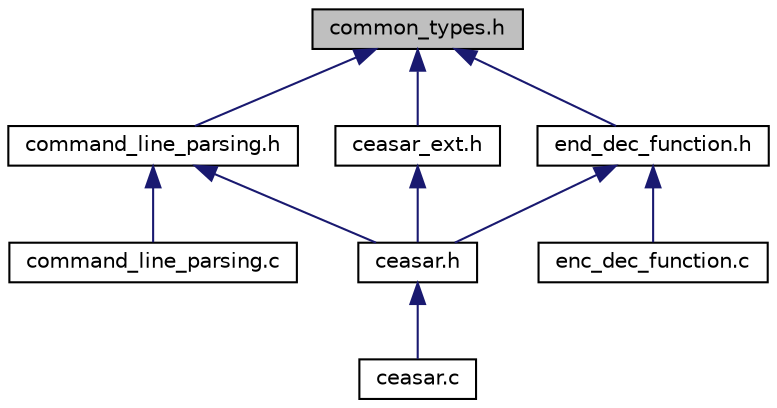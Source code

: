 digraph "common_types.h"
{
 // INTERACTIVE_SVG=YES
 // LATEX_PDF_SIZE
  edge [fontname="Helvetica",fontsize="10",labelfontname="Helvetica",labelfontsize="10"];
  node [fontname="Helvetica",fontsize="10",shape=record];
  Node1 [label="common_types.h",height=0.2,width=0.4,color="black", fillcolor="grey75", style="filled", fontcolor="black",tooltip="All common hardcoded data, types, and constants."];
  Node1 -> Node2 [dir="back",color="midnightblue",fontsize="10",style="solid",fontname="Helvetica"];
  Node2 [label="ceasar_ext.h",height=0.2,width=0.4,color="black", fillcolor="white", style="filled",URL="$ceasar__ext_8h.html",tooltip="All exposed functions and types to be used by someone who wants to call the Ceasar lib/program."];
  Node2 -> Node3 [dir="back",color="midnightblue",fontsize="10",style="solid",fontname="Helvetica"];
  Node3 [label="ceasar.h",height=0.2,width=0.4,color="black", fillcolor="white", style="filled",URL="$ceasar_8h.html",tooltip="Delartion of core function to construct Ceasar program from."];
  Node3 -> Node4 [dir="back",color="midnightblue",fontsize="10",style="solid",fontname="Helvetica"];
  Node4 [label="ceasar.c",height=0.2,width=0.4,color="black", fillcolor="white", style="filled",URL="$ceasar_8c.html",tooltip="Main program file. The Ceasar program will decrypt an input file."];
  Node1 -> Node5 [dir="back",color="midnightblue",fontsize="10",style="solid",fontname="Helvetica"];
  Node5 [label="command_line_parsing.h",height=0.2,width=0.4,color="black", fillcolor="white", style="filled",URL="$command__line__parsing_8h.html",tooltip="Decleration and defenitions of all command line parsing related function and macros."];
  Node5 -> Node3 [dir="back",color="midnightblue",fontsize="10",style="solid",fontname="Helvetica"];
  Node5 -> Node6 [dir="back",color="midnightblue",fontsize="10",style="solid",fontname="Helvetica"];
  Node6 [label="command_line_parsing.c",height=0.2,width=0.4,color="black", fillcolor="white", style="filled",URL="$command__line__parsing_8c.html",tooltip="Implementation of all command line parsing functions."];
  Node1 -> Node7 [dir="back",color="midnightblue",fontsize="10",style="solid",fontname="Helvetica"];
  Node7 [label="end_dec_function.h",height=0.2,width=0.4,color="black", fillcolor="white", style="filled",URL="$end__dec__function_8h.html",tooltip="//TODO: Vladimir"];
  Node7 -> Node3 [dir="back",color="midnightblue",fontsize="10",style="solid",fontname="Helvetica"];
  Node7 -> Node8 [dir="back",color="midnightblue",fontsize="10",style="solid",fontname="Helvetica"];
  Node8 [label="enc_dec_function.c",height=0.2,width=0.4,color="black", fillcolor="white", style="filled",URL="$enc__dec__function_8c.html",tooltip=" "];
}
